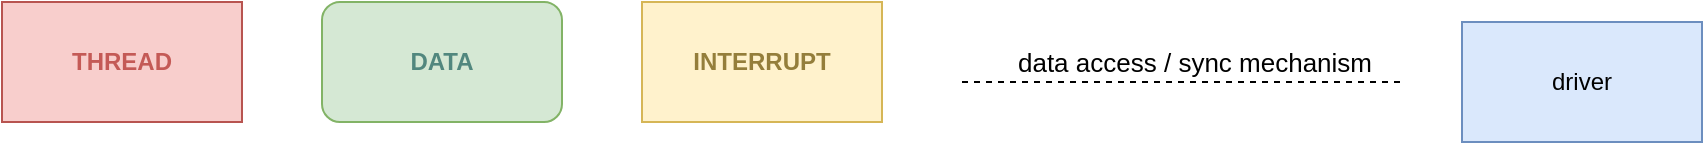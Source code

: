 <mxfile version="12.4.2" type="device" pages="1"><diagram name="Page-1" id="42789a77-a242-8287-6e28-9cd8cfd52e62"><mxGraphModel dx="1422" dy="1672" grid="1" gridSize="10" guides="1" tooltips="1" connect="1" arrows="1" fold="1" page="1" pageScale="1" pageWidth="1100" pageHeight="850" background="#ffffff" math="0" shadow="0"><root><mxCell id="0"/><mxCell id="1" parent="0"/><mxCell id="JIhuf4b2yJNG1ROSMdJs-35" value="&lt;b&gt;&lt;font color=&quot;#c45a56&quot;&gt;THREAD&lt;br&gt;&lt;/font&gt;&lt;/b&gt;" style="rounded=0;whiteSpace=wrap;html=1;fillColor=#f8cecc;strokeColor=#b85450;" parent="1" vertex="1"><mxGeometry x="240" y="-310" width="120" height="60" as="geometry"/></mxCell><mxCell id="JIhuf4b2yJNG1ROSMdJs-36" value="&lt;b&gt;&lt;font color=&quot;#51877e&quot;&gt;DATA&lt;/font&gt;&lt;/b&gt;" style="rounded=1;whiteSpace=wrap;html=1;fillColor=#d5e8d4;strokeColor=#82b366;" parent="1" vertex="1"><mxGeometry x="400" y="-310" width="120" height="60" as="geometry"/></mxCell><mxCell id="JIhuf4b2yJNG1ROSMdJs-37" value="driver" style="rounded=0;whiteSpace=wrap;html=1;fillColor=#dae8fc;strokeColor=#6c8ebf;" parent="1" vertex="1"><mxGeometry x="970" y="-300" width="120" height="60" as="geometry"/></mxCell><mxCell id="JIhuf4b2yJNG1ROSMdJs-38" value="&lt;font style=&quot;font-size: 13px&quot;&gt;data access / sync mechanism&lt;/font&gt;" style="endArrow=none;dashed=1;html=1;" parent="1" edge="1"><mxGeometry x="0.053" y="10" width="50" height="50" relative="1" as="geometry"><mxPoint x="720" y="-270" as="sourcePoint"/><mxPoint x="940" y="-270" as="targetPoint"/><mxPoint as="offset"/></mxGeometry></mxCell><mxCell id="0PKFKlT2iSJeFGrETQQ9-26" value="&lt;b&gt;&lt;font color=&quot;#947e3b&quot;&gt;INTERRUPT&lt;/font&gt;&lt;br&gt;&lt;/b&gt;" style="rounded=0;whiteSpace=wrap;html=1;fillColor=#fff2cc;strokeColor=#d6b656;" vertex="1" parent="1"><mxGeometry x="560" y="-310" width="120" height="60" as="geometry"/></mxCell></root></mxGraphModel></diagram></mxfile>